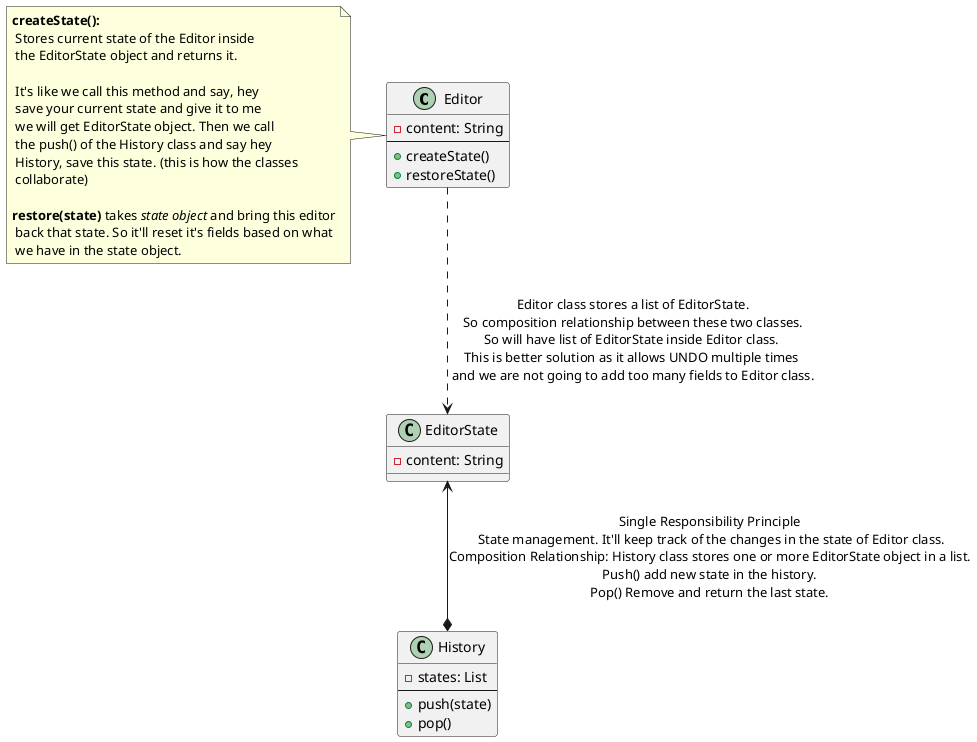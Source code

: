 @startuml
class Editor {
    - content: String
    --
    + createState()
    + restoreState()
}
note left: <b>createState():</b>\n Stores current state of the Editor inside\n the EditorState object and returns it.\n\n It's like we call this method and say, hey\n save your current state and give it to me\n we will get EditorState object. Then we call\n the push() of the History class and say hey\n History, save this state. (this is how the classes\n collaborate)\n\n<b>restore(state)</b> takes <i>state object</i> and bring this editor\n back that state. So it'll reset it's fields based on what\n we have in the state object.

class EditorState {
    - content: String
}

class History {
    - states: List
    --
    + push(state)
    + pop()
}

Editor ..> EditorState : " Editor class stores a list of EditorState.\n So composition relationship between these two classes.\nSo will have list of EditorState inside Editor class.\nThis is better solution as it allows UNDO multiple times\n and we are not going to add too many fields to Editor class."
EditorState <--* History: Single Responsibility Principle\n State management. It'll keep track of the changes in the state of Editor class.\nComposition Relationship: History class stores one or more EditorState object in a list.\nPush() add new state in the history.\nPop() Remove and return the last state.
@enduml
